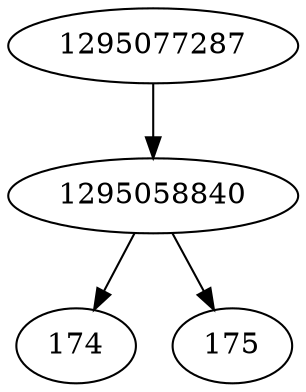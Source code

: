 strict digraph  {
1295058840;
1295077287;
174;
175;
1295058840 -> 174;
1295058840 -> 175;
1295077287 -> 1295058840;
}
